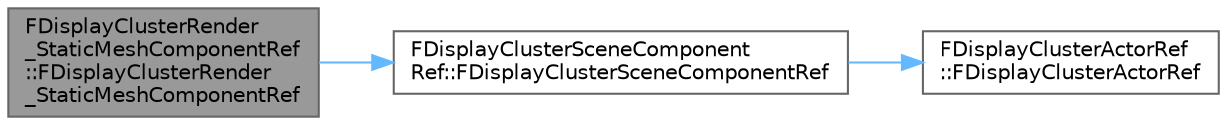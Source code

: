 digraph "FDisplayClusterRender_StaticMeshComponentRef::FDisplayClusterRender_StaticMeshComponentRef"
{
 // INTERACTIVE_SVG=YES
 // LATEX_PDF_SIZE
  bgcolor="transparent";
  edge [fontname=Helvetica,fontsize=10,labelfontname=Helvetica,labelfontsize=10];
  node [fontname=Helvetica,fontsize=10,shape=box,height=0.2,width=0.4];
  rankdir="LR";
  Node1 [id="Node000001",label="FDisplayClusterRender\l_StaticMeshComponentRef\l::FDisplayClusterRender\l_StaticMeshComponentRef",height=0.2,width=0.4,color="gray40", fillcolor="grey60", style="filled", fontcolor="black",tooltip=" "];
  Node1 -> Node2 [id="edge1_Node000001_Node000002",color="steelblue1",style="solid",tooltip=" "];
  Node2 [id="Node000002",label="FDisplayClusterSceneComponent\lRef::FDisplayClusterSceneComponentRef",height=0.2,width=0.4,color="grey40", fillcolor="white", style="filled",URL="$d9/d84/classFDisplayClusterSceneComponentRef.html#a5d320dcf8019f7c3be7e0f09998d147d",tooltip=" "];
  Node2 -> Node3 [id="edge2_Node000002_Node000003",color="steelblue1",style="solid",tooltip=" "];
  Node3 [id="Node000003",label="FDisplayClusterActorRef\l::FDisplayClusterActorRef",height=0.2,width=0.4,color="grey40", fillcolor="white", style="filled",URL="$d2/dbd/classFDisplayClusterActorRef.html#a54317062bce46529069ab38039f2c445",tooltip=" "];
}
